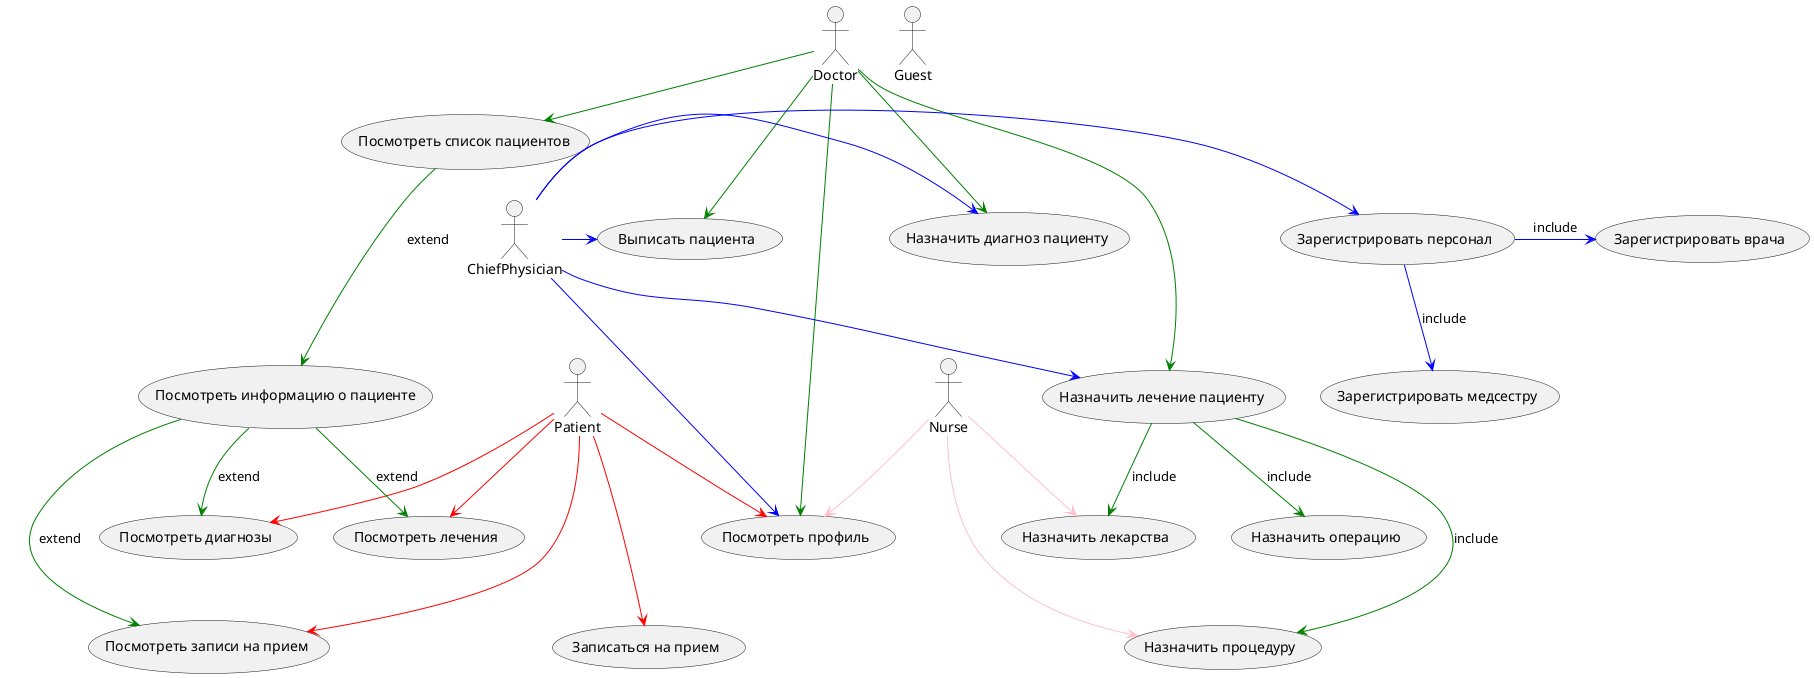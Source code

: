 @startuml
actor Guest
actor Patient
actor Doctor
actor Nurse
actor ChiefPhysician

Patient ---[#red]> (Посмотреть записи на прием)
Patient --[#red]> (Посмотреть лечения)
Patient --[#red]> (Посмотреть диагнозы)
Patient --[#red]> (Посмотреть профиль)
Patient ---[#red]> (Записаться на прием)

Doctor -[#green]> (Посмотреть список пациентов)
(Посмотреть список пациентов) -[#green]> (Посмотреть информацию о пациенте): extend
(Посмотреть информацию о пациенте) --[#green]> (Посмотреть записи на прием): extend
(Посмотреть информацию о пациенте) --[#green]> (Посмотреть лечения): extend
(Посмотреть информацию о пациенте) --[#green]> (Посмотреть диагнозы): extend
Doctor -[#green]> (Посмотреть профиль)
Doctor --[#green]> (Назначить диагноз пациенту)
Doctor ---[#green]> (Назначить лечение пациенту)
(Назначить лечение пациенту) ---[#green]> (Назначить процедуру): include
(Назначить лечение пациенту) --[#green]> (Назначить лекарства): include
(Назначить лечение пациенту) --[#green]> (Назначить операцию): include
Doctor --[#green]> (Выписать пациента)

Nurse --[#pink]> (Посмотреть профиль)
Nurse --[#pink]> (Назначить процедуру)
Nurse --[#pink]> (Назначить лекарства)

ChiefPhysician -[#blue]> (Зарегистрировать персонал)
(Зарегистрировать персонал) -[#blue]> (Зарегистрировать врача): include
(Зарегистрировать персонал) --[#blue]> (Зарегистрировать медсестру): include
ChiefPhysician -[#blue]> (Выписать пациента)
ChiefPhysician -[#blue]> (Назначить диагноз пациенту)
ChiefPhysician ---[#blue]> (Посмотреть профиль)
ChiefPhysician -[#blue]> (Назначить лечение пациенту)


@enduml